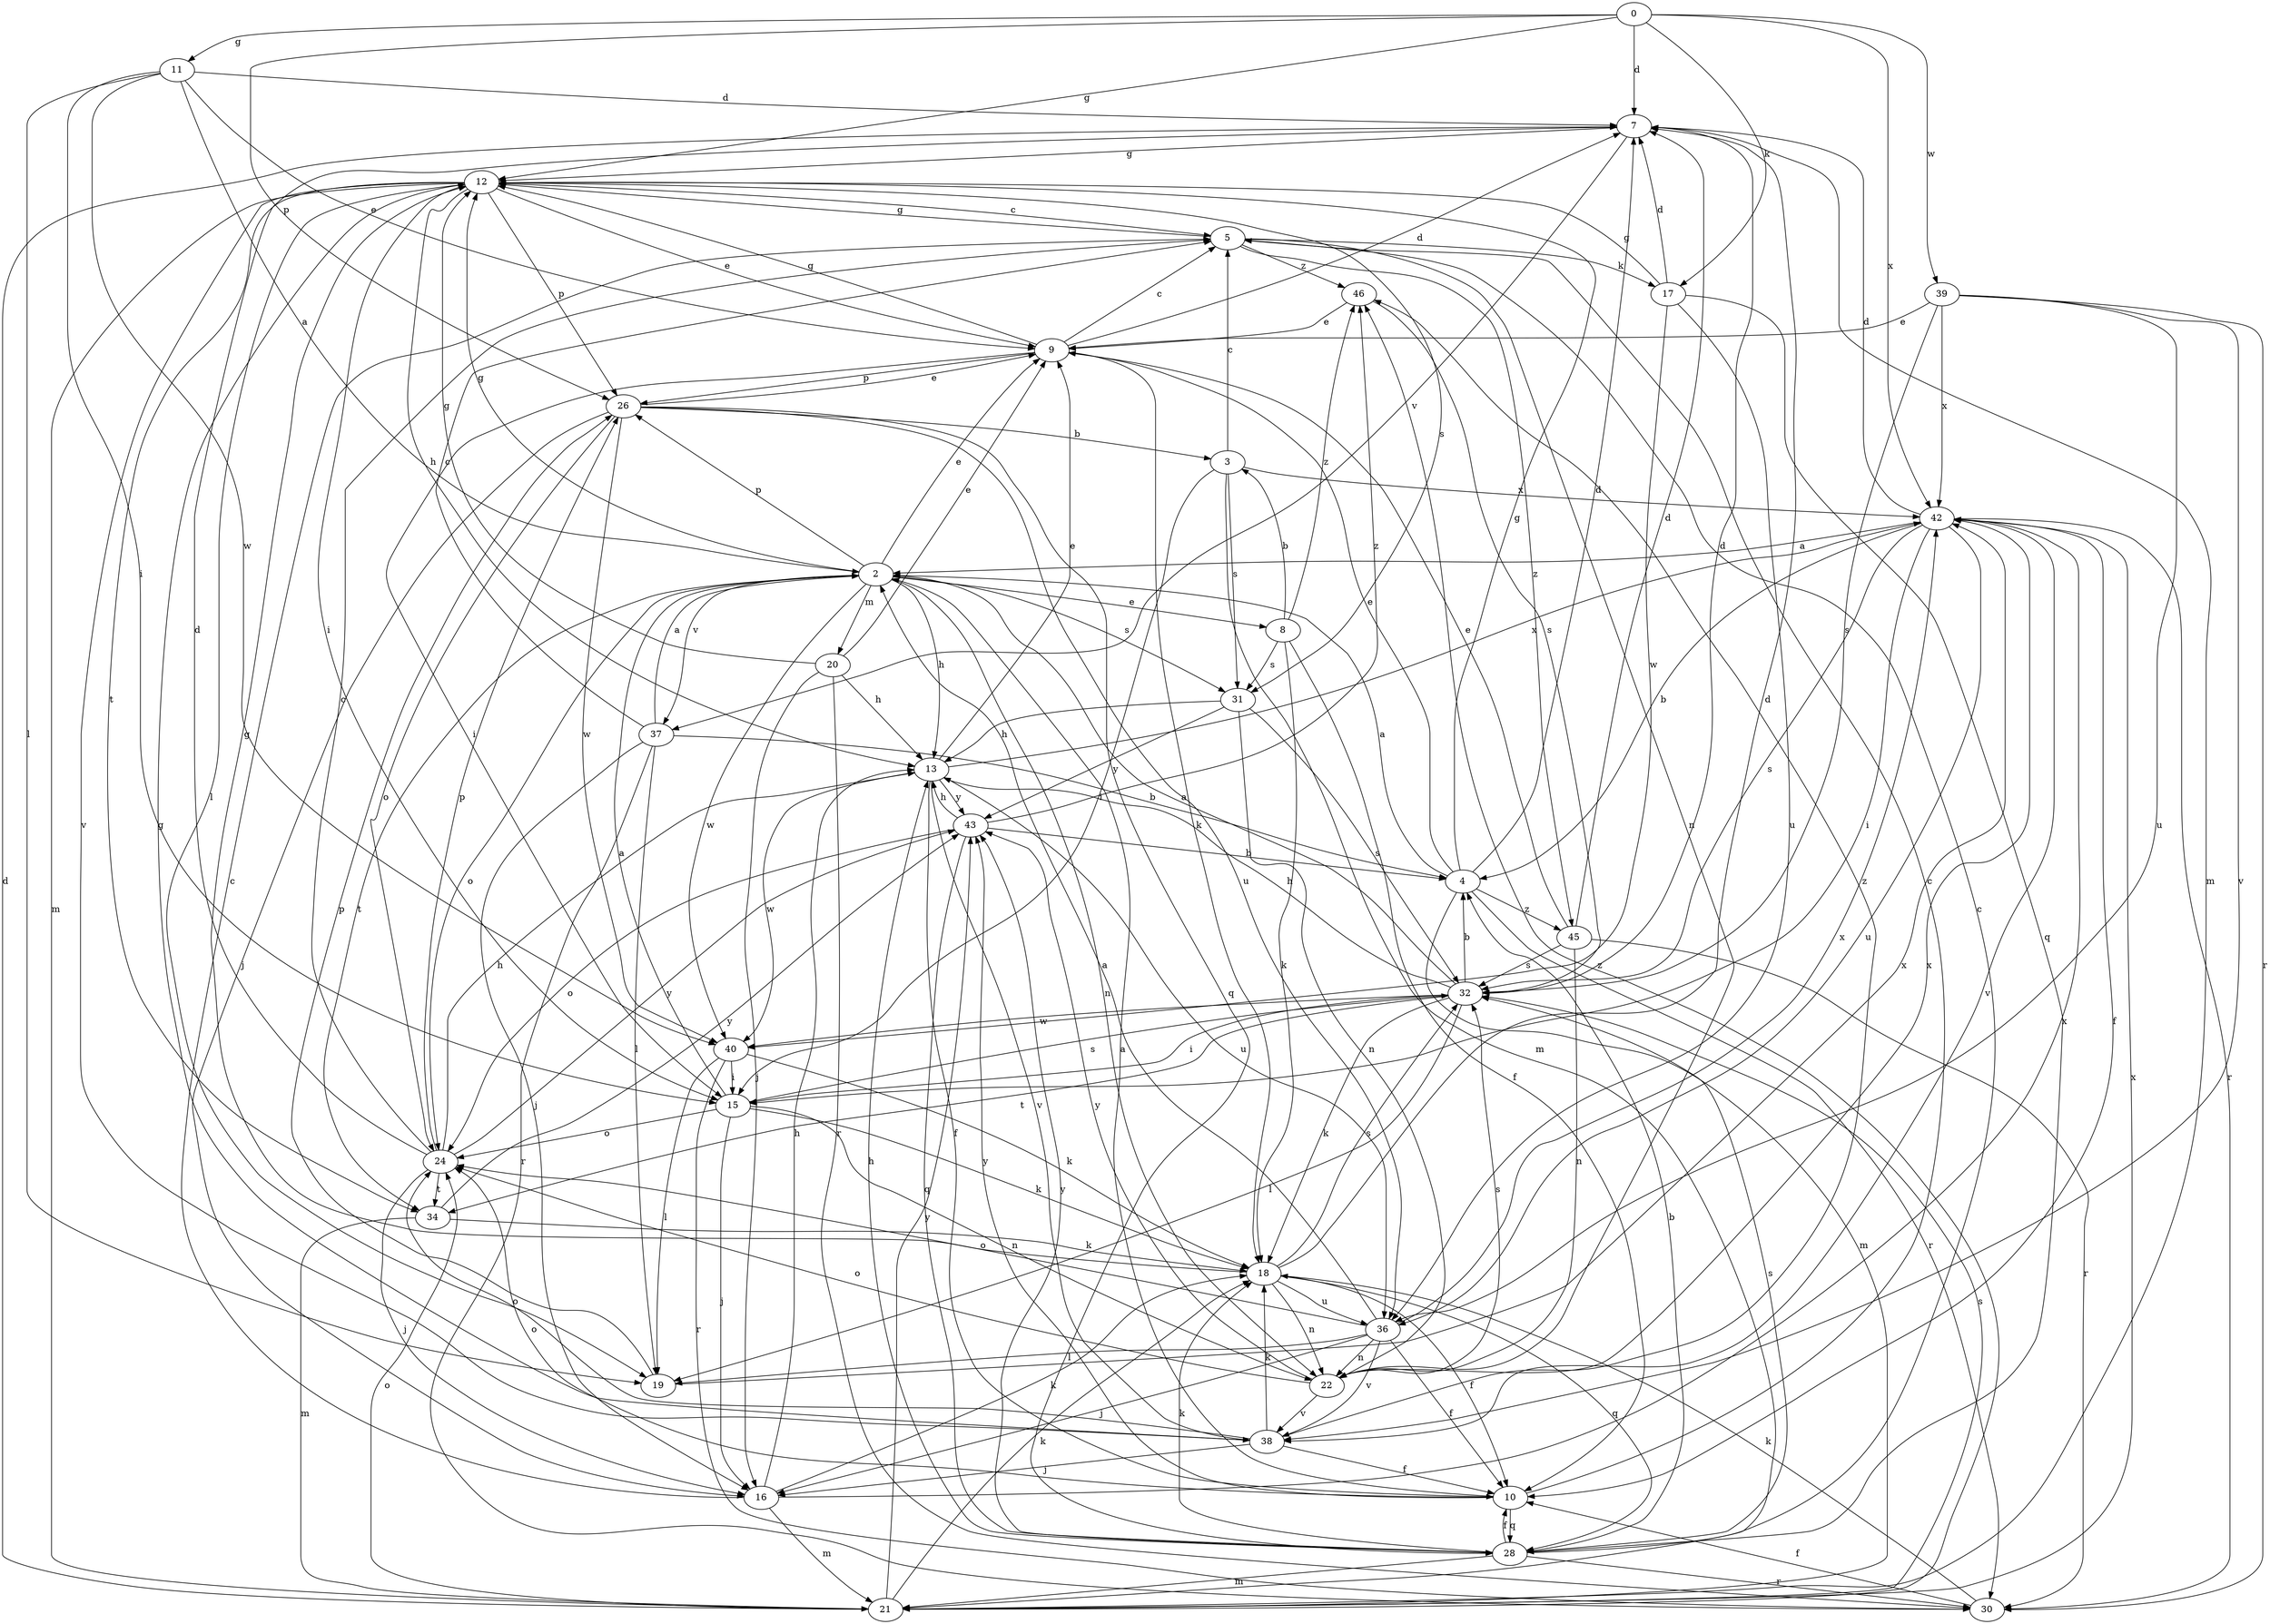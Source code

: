 strict digraph  {
0;
2;
3;
4;
5;
7;
8;
9;
10;
11;
12;
13;
15;
16;
17;
18;
19;
20;
21;
22;
24;
26;
28;
30;
31;
32;
34;
36;
37;
38;
39;
40;
42;
43;
45;
46;
0 -> 7  [label=d];
0 -> 11  [label=g];
0 -> 12  [label=g];
0 -> 17  [label=k];
0 -> 26  [label=p];
0 -> 39  [label=w];
0 -> 42  [label=x];
2 -> 8  [label=e];
2 -> 9  [label=e];
2 -> 12  [label=g];
2 -> 13  [label=h];
2 -> 20  [label=m];
2 -> 22  [label=n];
2 -> 24  [label=o];
2 -> 26  [label=p];
2 -> 31  [label=s];
2 -> 34  [label=t];
2 -> 37  [label=v];
2 -> 40  [label=w];
3 -> 5  [label=c];
3 -> 15  [label=i];
3 -> 21  [label=m];
3 -> 31  [label=s];
3 -> 42  [label=x];
4 -> 2  [label=a];
4 -> 7  [label=d];
4 -> 9  [label=e];
4 -> 12  [label=g];
4 -> 21  [label=m];
4 -> 30  [label=r];
4 -> 45  [label=z];
5 -> 12  [label=g];
5 -> 17  [label=k];
5 -> 22  [label=n];
5 -> 45  [label=z];
5 -> 46  [label=z];
7 -> 12  [label=g];
7 -> 21  [label=m];
7 -> 37  [label=v];
8 -> 3  [label=b];
8 -> 10  [label=f];
8 -> 18  [label=k];
8 -> 31  [label=s];
8 -> 46  [label=z];
9 -> 5  [label=c];
9 -> 7  [label=d];
9 -> 12  [label=g];
9 -> 15  [label=i];
9 -> 18  [label=k];
9 -> 26  [label=p];
10 -> 2  [label=a];
10 -> 5  [label=c];
10 -> 24  [label=o];
10 -> 28  [label=q];
10 -> 43  [label=y];
11 -> 2  [label=a];
11 -> 7  [label=d];
11 -> 9  [label=e];
11 -> 15  [label=i];
11 -> 19  [label=l];
11 -> 40  [label=w];
12 -> 5  [label=c];
12 -> 9  [label=e];
12 -> 13  [label=h];
12 -> 15  [label=i];
12 -> 19  [label=l];
12 -> 21  [label=m];
12 -> 26  [label=p];
12 -> 31  [label=s];
12 -> 34  [label=t];
12 -> 38  [label=v];
13 -> 9  [label=e];
13 -> 10  [label=f];
13 -> 36  [label=u];
13 -> 38  [label=v];
13 -> 40  [label=w];
13 -> 42  [label=x];
13 -> 43  [label=y];
15 -> 2  [label=a];
15 -> 16  [label=j];
15 -> 18  [label=k];
15 -> 22  [label=n];
15 -> 24  [label=o];
15 -> 32  [label=s];
16 -> 5  [label=c];
16 -> 13  [label=h];
16 -> 18  [label=k];
16 -> 21  [label=m];
16 -> 42  [label=x];
17 -> 7  [label=d];
17 -> 12  [label=g];
17 -> 28  [label=q];
17 -> 36  [label=u];
17 -> 40  [label=w];
18 -> 7  [label=d];
18 -> 10  [label=f];
18 -> 12  [label=g];
18 -> 22  [label=n];
18 -> 28  [label=q];
18 -> 32  [label=s];
18 -> 36  [label=u];
19 -> 26  [label=p];
19 -> 42  [label=x];
20 -> 9  [label=e];
20 -> 12  [label=g];
20 -> 13  [label=h];
20 -> 16  [label=j];
20 -> 30  [label=r];
21 -> 7  [label=d];
21 -> 18  [label=k];
21 -> 24  [label=o];
21 -> 32  [label=s];
21 -> 42  [label=x];
21 -> 43  [label=y];
21 -> 46  [label=z];
22 -> 24  [label=o];
22 -> 32  [label=s];
22 -> 38  [label=v];
22 -> 42  [label=x];
22 -> 43  [label=y];
24 -> 5  [label=c];
24 -> 7  [label=d];
24 -> 13  [label=h];
24 -> 16  [label=j];
24 -> 26  [label=p];
24 -> 34  [label=t];
24 -> 43  [label=y];
26 -> 3  [label=b];
26 -> 9  [label=e];
26 -> 16  [label=j];
26 -> 24  [label=o];
26 -> 28  [label=q];
26 -> 36  [label=u];
26 -> 40  [label=w];
28 -> 4  [label=b];
28 -> 5  [label=c];
28 -> 10  [label=f];
28 -> 13  [label=h];
28 -> 18  [label=k];
28 -> 21  [label=m];
28 -> 30  [label=r];
28 -> 32  [label=s];
28 -> 43  [label=y];
30 -> 10  [label=f];
30 -> 18  [label=k];
31 -> 13  [label=h];
31 -> 22  [label=n];
31 -> 32  [label=s];
31 -> 43  [label=y];
32 -> 2  [label=a];
32 -> 4  [label=b];
32 -> 7  [label=d];
32 -> 13  [label=h];
32 -> 15  [label=i];
32 -> 18  [label=k];
32 -> 19  [label=l];
32 -> 34  [label=t];
32 -> 40  [label=w];
34 -> 18  [label=k];
34 -> 21  [label=m];
34 -> 43  [label=y];
36 -> 2  [label=a];
36 -> 10  [label=f];
36 -> 16  [label=j];
36 -> 19  [label=l];
36 -> 22  [label=n];
36 -> 24  [label=o];
36 -> 38  [label=v];
36 -> 42  [label=x];
37 -> 2  [label=a];
37 -> 4  [label=b];
37 -> 5  [label=c];
37 -> 16  [label=j];
37 -> 19  [label=l];
37 -> 30  [label=r];
38 -> 10  [label=f];
38 -> 12  [label=g];
38 -> 16  [label=j];
38 -> 18  [label=k];
38 -> 24  [label=o];
38 -> 46  [label=z];
39 -> 9  [label=e];
39 -> 30  [label=r];
39 -> 32  [label=s];
39 -> 36  [label=u];
39 -> 38  [label=v];
39 -> 42  [label=x];
40 -> 15  [label=i];
40 -> 18  [label=k];
40 -> 19  [label=l];
40 -> 30  [label=r];
42 -> 2  [label=a];
42 -> 4  [label=b];
42 -> 7  [label=d];
42 -> 10  [label=f];
42 -> 15  [label=i];
42 -> 30  [label=r];
42 -> 32  [label=s];
42 -> 36  [label=u];
42 -> 38  [label=v];
43 -> 4  [label=b];
43 -> 13  [label=h];
43 -> 24  [label=o];
43 -> 28  [label=q];
43 -> 46  [label=z];
45 -> 7  [label=d];
45 -> 9  [label=e];
45 -> 22  [label=n];
45 -> 30  [label=r];
45 -> 32  [label=s];
46 -> 9  [label=e];
46 -> 32  [label=s];
}
